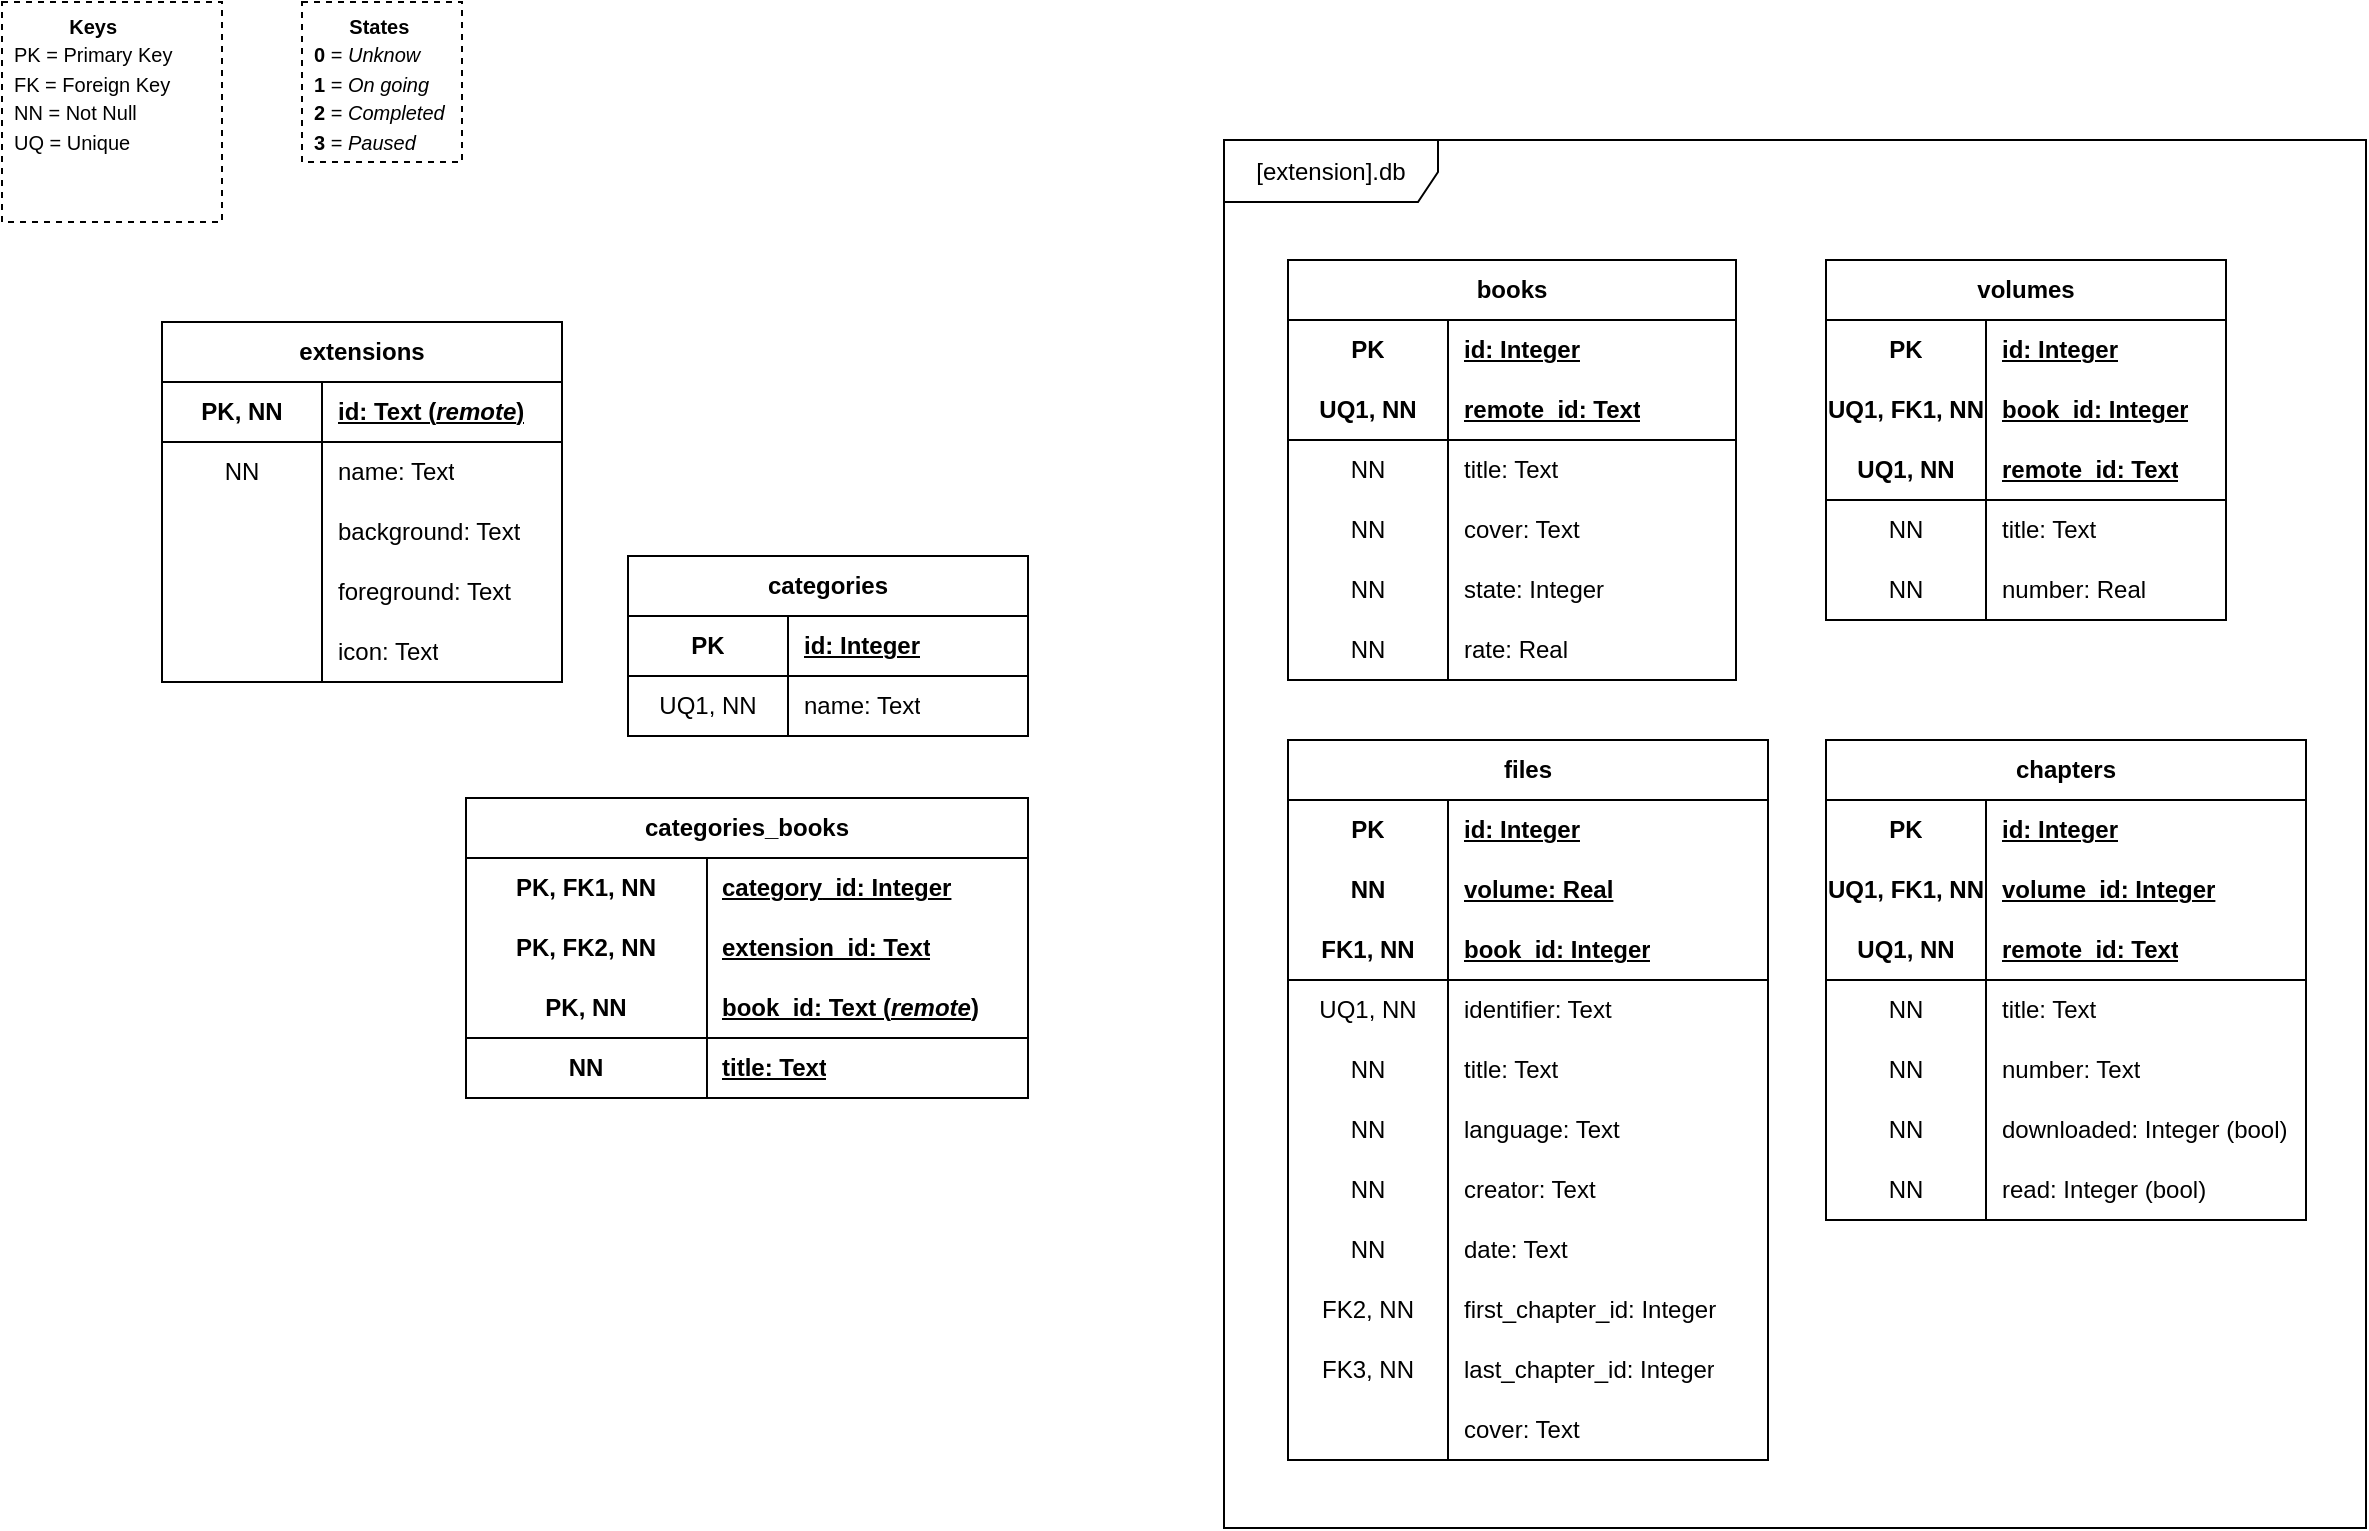 <mxfile>
    <diagram name="Página-1" id="NspAWwBzPr17ft13DJ80">
        <mxGraphModel dx="1094" dy="861" grid="1" gridSize="10" guides="1" tooltips="1" connect="1" arrows="1" fold="1" page="0" pageScale="1" pageWidth="850" pageHeight="1100" background="none" math="0" shadow="0" adaptiveColors="none">
            <root>
                <mxCell id="0"/>
                <mxCell id="1" parent="0"/>
                <mxCell id="i9Wke3SQzXnPjMsHzL_W-15" value="&lt;div style=&quot;text-align: center;&quot;&gt;&lt;font style=&quot;font-size: 10px;&quot;&gt;&lt;b&gt;Keys&lt;/b&gt;&lt;/font&gt;&lt;/div&gt;&lt;font style=&quot;font-size: 10px;&quot;&gt;PK = Primary Key&lt;/font&gt;&lt;div&gt;&lt;font style=&quot;font-size: 10px;&quot;&gt;FK = Foreign Key&lt;/font&gt;&lt;/div&gt;&lt;div&gt;&lt;font style=&quot;font-size: 10px;&quot;&gt;NN = Not Null&lt;/font&gt;&lt;/div&gt;&lt;div&gt;&lt;font style=&quot;font-size: 10px;&quot;&gt;UQ = Unique&lt;/font&gt;&lt;/div&gt;" style="rounded=0;whiteSpace=wrap;html=1;align=left;verticalAlign=top;labelPosition=center;verticalLabelPosition=middle;fontColor=default;spacing=0;spacingLeft=6;spacingTop=0;spacingRight=6;spacingBottom=6;strokeWidth=1;dashed=1;" parent="1" vertex="1">
                    <mxGeometry x="10" y="10" width="110" height="110" as="geometry"/>
                </mxCell>
                <mxCell id="i9Wke3SQzXnPjMsHzL_W-66" value="chapters" style="shape=table;startSize=30;container=1;collapsible=1;childLayout=tableLayout;fixedRows=1;rowLines=0;fontStyle=1;align=center;resizeLast=1;html=1;whiteSpace=wrap;" parent="1" vertex="1">
                    <mxGeometry x="922" y="379" width="240" height="240" as="geometry"/>
                </mxCell>
                <mxCell id="i9Wke3SQzXnPjMsHzL_W-67" value="" style="shape=tableRow;horizontal=0;startSize=0;swimlaneHead=0;swimlaneBody=0;fillColor=none;collapsible=0;dropTarget=0;points=[[0,0.5],[1,0.5]];portConstraint=eastwest;top=0;left=0;right=0;bottom=0;html=1;" parent="i9Wke3SQzXnPjMsHzL_W-66" vertex="1">
                    <mxGeometry y="30" width="240" height="30" as="geometry"/>
                </mxCell>
                <mxCell id="i9Wke3SQzXnPjMsHzL_W-68" value="PK" style="shape=partialRectangle;connectable=0;fillColor=none;top=0;left=0;bottom=0;right=0;fontStyle=1;overflow=hidden;html=1;whiteSpace=wrap;" parent="i9Wke3SQzXnPjMsHzL_W-67" vertex="1">
                    <mxGeometry width="80" height="30" as="geometry">
                        <mxRectangle width="80" height="30" as="alternateBounds"/>
                    </mxGeometry>
                </mxCell>
                <mxCell id="i9Wke3SQzXnPjMsHzL_W-69" value="id: Integer" style="shape=partialRectangle;connectable=0;fillColor=none;top=0;left=0;bottom=0;right=0;align=left;spacingLeft=6;fontStyle=5;overflow=hidden;html=1;whiteSpace=wrap;" parent="i9Wke3SQzXnPjMsHzL_W-67" vertex="1">
                    <mxGeometry x="80" width="160" height="30" as="geometry">
                        <mxRectangle width="160" height="30" as="alternateBounds"/>
                    </mxGeometry>
                </mxCell>
                <mxCell id="i9Wke3SQzXnPjMsHzL_W-88" value="" style="shape=tableRow;horizontal=0;startSize=0;swimlaneHead=0;swimlaneBody=0;fillColor=none;collapsible=0;dropTarget=0;points=[[0,0.5],[1,0.5]];portConstraint=eastwest;top=0;left=0;right=0;bottom=0;html=1;" parent="i9Wke3SQzXnPjMsHzL_W-66" vertex="1">
                    <mxGeometry y="60" width="240" height="30" as="geometry"/>
                </mxCell>
                <mxCell id="i9Wke3SQzXnPjMsHzL_W-89" value="UQ1, FK1, NN" style="shape=partialRectangle;connectable=0;fillColor=none;top=0;left=0;bottom=0;right=0;fontStyle=1;overflow=hidden;html=1;whiteSpace=wrap;" parent="i9Wke3SQzXnPjMsHzL_W-88" vertex="1">
                    <mxGeometry width="80" height="30" as="geometry">
                        <mxRectangle width="80" height="30" as="alternateBounds"/>
                    </mxGeometry>
                </mxCell>
                <mxCell id="i9Wke3SQzXnPjMsHzL_W-90" value="volume_id: Integer" style="shape=partialRectangle;connectable=0;fillColor=none;top=0;left=0;bottom=0;right=0;align=left;spacingLeft=6;fontStyle=5;overflow=hidden;html=1;whiteSpace=wrap;" parent="i9Wke3SQzXnPjMsHzL_W-88" vertex="1">
                    <mxGeometry x="80" width="160" height="30" as="geometry">
                        <mxRectangle width="160" height="30" as="alternateBounds"/>
                    </mxGeometry>
                </mxCell>
                <mxCell id="i9Wke3SQzXnPjMsHzL_W-70" value="" style="shape=tableRow;horizontal=0;startSize=0;swimlaneHead=0;swimlaneBody=0;fillColor=none;collapsible=0;dropTarget=0;points=[[0,0.5],[1,0.5]];portConstraint=eastwest;top=0;left=0;right=0;bottom=1;html=1;" parent="i9Wke3SQzXnPjMsHzL_W-66" vertex="1">
                    <mxGeometry y="90" width="240" height="30" as="geometry"/>
                </mxCell>
                <mxCell id="i9Wke3SQzXnPjMsHzL_W-71" value="UQ1, NN" style="shape=partialRectangle;connectable=0;fillColor=none;top=0;left=0;bottom=0;right=0;fontStyle=1;overflow=hidden;html=1;whiteSpace=wrap;" parent="i9Wke3SQzXnPjMsHzL_W-70" vertex="1">
                    <mxGeometry width="80" height="30" as="geometry">
                        <mxRectangle width="80" height="30" as="alternateBounds"/>
                    </mxGeometry>
                </mxCell>
                <mxCell id="i9Wke3SQzXnPjMsHzL_W-72" value="remote_id: Text" style="shape=partialRectangle;connectable=0;fillColor=none;top=0;left=0;bottom=0;right=0;align=left;spacingLeft=6;fontStyle=5;overflow=hidden;html=1;whiteSpace=wrap;" parent="i9Wke3SQzXnPjMsHzL_W-70" vertex="1">
                    <mxGeometry x="80" width="160" height="30" as="geometry">
                        <mxRectangle width="160" height="30" as="alternateBounds"/>
                    </mxGeometry>
                </mxCell>
                <mxCell id="i9Wke3SQzXnPjMsHzL_W-73" value="" style="shape=tableRow;horizontal=0;startSize=0;swimlaneHead=0;swimlaneBody=0;fillColor=none;collapsible=0;dropTarget=0;points=[[0,0.5],[1,0.5]];portConstraint=eastwest;top=0;left=0;right=0;bottom=0;html=1;" parent="i9Wke3SQzXnPjMsHzL_W-66" vertex="1">
                    <mxGeometry y="120" width="240" height="30" as="geometry"/>
                </mxCell>
                <mxCell id="i9Wke3SQzXnPjMsHzL_W-74" value="NN" style="shape=partialRectangle;connectable=0;fillColor=none;top=0;left=0;bottom=0;right=0;editable=1;overflow=hidden;html=1;whiteSpace=wrap;" parent="i9Wke3SQzXnPjMsHzL_W-73" vertex="1">
                    <mxGeometry width="80" height="30" as="geometry">
                        <mxRectangle width="80" height="30" as="alternateBounds"/>
                    </mxGeometry>
                </mxCell>
                <mxCell id="i9Wke3SQzXnPjMsHzL_W-75" value="title: Text" style="shape=partialRectangle;connectable=0;fillColor=none;top=0;left=0;bottom=0;right=0;align=left;spacingLeft=6;overflow=hidden;html=1;whiteSpace=wrap;" parent="i9Wke3SQzXnPjMsHzL_W-73" vertex="1">
                    <mxGeometry x="80" width="160" height="30" as="geometry">
                        <mxRectangle width="160" height="30" as="alternateBounds"/>
                    </mxGeometry>
                </mxCell>
                <mxCell id="i9Wke3SQzXnPjMsHzL_W-76" value="" style="shape=tableRow;horizontal=0;startSize=0;swimlaneHead=0;swimlaneBody=0;fillColor=none;collapsible=0;dropTarget=0;points=[[0,0.5],[1,0.5]];portConstraint=eastwest;top=0;left=0;right=0;bottom=0;html=1;" parent="i9Wke3SQzXnPjMsHzL_W-66" vertex="1">
                    <mxGeometry y="150" width="240" height="30" as="geometry"/>
                </mxCell>
                <mxCell id="i9Wke3SQzXnPjMsHzL_W-77" value="NN" style="shape=partialRectangle;connectable=0;fillColor=none;top=0;left=0;bottom=0;right=0;editable=1;overflow=hidden;html=1;whiteSpace=wrap;" parent="i9Wke3SQzXnPjMsHzL_W-76" vertex="1">
                    <mxGeometry width="80" height="30" as="geometry">
                        <mxRectangle width="80" height="30" as="alternateBounds"/>
                    </mxGeometry>
                </mxCell>
                <mxCell id="i9Wke3SQzXnPjMsHzL_W-78" value="number: Text" style="shape=partialRectangle;connectable=0;fillColor=none;top=0;left=0;bottom=0;right=0;align=left;spacingLeft=6;overflow=hidden;html=1;whiteSpace=wrap;" parent="i9Wke3SQzXnPjMsHzL_W-76" vertex="1">
                    <mxGeometry x="80" width="160" height="30" as="geometry">
                        <mxRectangle width="160" height="30" as="alternateBounds"/>
                    </mxGeometry>
                </mxCell>
                <mxCell id="i9Wke3SQzXnPjMsHzL_W-79" value="" style="shape=tableRow;horizontal=0;startSize=0;swimlaneHead=0;swimlaneBody=0;fillColor=none;collapsible=0;dropTarget=0;points=[[0,0.5],[1,0.5]];portConstraint=eastwest;top=0;left=0;right=0;bottom=0;html=1;" parent="i9Wke3SQzXnPjMsHzL_W-66" vertex="1">
                    <mxGeometry y="180" width="240" height="30" as="geometry"/>
                </mxCell>
                <mxCell id="i9Wke3SQzXnPjMsHzL_W-80" value="NN" style="shape=partialRectangle;connectable=0;fillColor=none;top=0;left=0;bottom=0;right=0;editable=1;overflow=hidden;html=1;whiteSpace=wrap;" parent="i9Wke3SQzXnPjMsHzL_W-79" vertex="1">
                    <mxGeometry width="80" height="30" as="geometry">
                        <mxRectangle width="80" height="30" as="alternateBounds"/>
                    </mxGeometry>
                </mxCell>
                <mxCell id="i9Wke3SQzXnPjMsHzL_W-81" value="downloaded: Integer (bool)" style="shape=partialRectangle;connectable=0;fillColor=none;top=0;left=0;bottom=0;right=0;align=left;spacingLeft=6;overflow=hidden;html=1;whiteSpace=wrap;" parent="i9Wke3SQzXnPjMsHzL_W-79" vertex="1">
                    <mxGeometry x="80" width="160" height="30" as="geometry">
                        <mxRectangle width="160" height="30" as="alternateBounds"/>
                    </mxGeometry>
                </mxCell>
                <mxCell id="i9Wke3SQzXnPjMsHzL_W-235" value="" style="shape=tableRow;horizontal=0;startSize=0;swimlaneHead=0;swimlaneBody=0;fillColor=none;collapsible=0;dropTarget=0;points=[[0,0.5],[1,0.5]];portConstraint=eastwest;top=0;left=0;right=0;bottom=0;html=1;" parent="i9Wke3SQzXnPjMsHzL_W-66" vertex="1">
                    <mxGeometry y="210" width="240" height="30" as="geometry"/>
                </mxCell>
                <mxCell id="i9Wke3SQzXnPjMsHzL_W-236" value="NN" style="shape=partialRectangle;connectable=0;fillColor=none;top=0;left=0;bottom=0;right=0;editable=1;overflow=hidden;html=1;whiteSpace=wrap;" parent="i9Wke3SQzXnPjMsHzL_W-235" vertex="1">
                    <mxGeometry width="80" height="30" as="geometry">
                        <mxRectangle width="80" height="30" as="alternateBounds"/>
                    </mxGeometry>
                </mxCell>
                <mxCell id="i9Wke3SQzXnPjMsHzL_W-237" value="read: Integer (bool)" style="shape=partialRectangle;connectable=0;fillColor=none;top=0;left=0;bottom=0;right=0;align=left;spacingLeft=6;overflow=hidden;html=1;whiteSpace=wrap;" parent="i9Wke3SQzXnPjMsHzL_W-235" vertex="1">
                    <mxGeometry x="80" width="160" height="30" as="geometry">
                        <mxRectangle width="160" height="30" as="alternateBounds"/>
                    </mxGeometry>
                </mxCell>
                <mxCell id="i9Wke3SQzXnPjMsHzL_W-94" value="volumes" style="shape=table;startSize=30;container=1;collapsible=1;childLayout=tableLayout;fixedRows=1;rowLines=0;fontStyle=1;align=center;resizeLast=1;html=1;whiteSpace=wrap;" parent="1" vertex="1">
                    <mxGeometry x="922" y="139" width="200" height="180" as="geometry"/>
                </mxCell>
                <mxCell id="i9Wke3SQzXnPjMsHzL_W-95" value="" style="shape=tableRow;horizontal=0;startSize=0;swimlaneHead=0;swimlaneBody=0;fillColor=none;collapsible=0;dropTarget=0;points=[[0,0.5],[1,0.5]];portConstraint=eastwest;top=0;left=0;right=0;bottom=0;html=1;" parent="i9Wke3SQzXnPjMsHzL_W-94" vertex="1">
                    <mxGeometry y="30" width="200" height="30" as="geometry"/>
                </mxCell>
                <mxCell id="i9Wke3SQzXnPjMsHzL_W-96" value="PK" style="shape=partialRectangle;connectable=0;fillColor=none;top=0;left=0;bottom=0;right=0;fontStyle=1;overflow=hidden;html=1;whiteSpace=wrap;" parent="i9Wke3SQzXnPjMsHzL_W-95" vertex="1">
                    <mxGeometry width="80" height="30" as="geometry">
                        <mxRectangle width="80" height="30" as="alternateBounds"/>
                    </mxGeometry>
                </mxCell>
                <mxCell id="i9Wke3SQzXnPjMsHzL_W-97" value="id: Integer" style="shape=partialRectangle;connectable=0;fillColor=none;top=0;left=0;bottom=0;right=0;align=left;spacingLeft=6;fontStyle=5;overflow=hidden;html=1;whiteSpace=wrap;" parent="i9Wke3SQzXnPjMsHzL_W-95" vertex="1">
                    <mxGeometry x="80" width="120" height="30" as="geometry">
                        <mxRectangle width="120" height="30" as="alternateBounds"/>
                    </mxGeometry>
                </mxCell>
                <mxCell id="i9Wke3SQzXnPjMsHzL_W-98" value="" style="shape=tableRow;horizontal=0;startSize=0;swimlaneHead=0;swimlaneBody=0;fillColor=none;collapsible=0;dropTarget=0;points=[[0,0.5],[1,0.5]];portConstraint=eastwest;top=0;left=0;right=0;bottom=0;html=1;" parent="i9Wke3SQzXnPjMsHzL_W-94" vertex="1">
                    <mxGeometry y="60" width="200" height="30" as="geometry"/>
                </mxCell>
                <mxCell id="i9Wke3SQzXnPjMsHzL_W-99" value="UQ1, FK1, NN" style="shape=partialRectangle;connectable=0;fillColor=none;top=0;left=0;bottom=0;right=0;fontStyle=1;overflow=hidden;html=1;whiteSpace=wrap;" parent="i9Wke3SQzXnPjMsHzL_W-98" vertex="1">
                    <mxGeometry width="80" height="30" as="geometry">
                        <mxRectangle width="80" height="30" as="alternateBounds"/>
                    </mxGeometry>
                </mxCell>
                <mxCell id="i9Wke3SQzXnPjMsHzL_W-100" value="book_id: Integer" style="shape=partialRectangle;connectable=0;fillColor=none;top=0;left=0;bottom=0;right=0;align=left;spacingLeft=6;fontStyle=5;overflow=hidden;html=1;whiteSpace=wrap;" parent="i9Wke3SQzXnPjMsHzL_W-98" vertex="1">
                    <mxGeometry x="80" width="120" height="30" as="geometry">
                        <mxRectangle width="120" height="30" as="alternateBounds"/>
                    </mxGeometry>
                </mxCell>
                <mxCell id="i9Wke3SQzXnPjMsHzL_W-104" value="" style="shape=tableRow;horizontal=0;startSize=0;swimlaneHead=0;swimlaneBody=0;fillColor=none;collapsible=0;dropTarget=0;points=[[0,0.5],[1,0.5]];portConstraint=eastwest;top=0;left=0;right=0;bottom=1;html=1;" parent="i9Wke3SQzXnPjMsHzL_W-94" vertex="1">
                    <mxGeometry y="90" width="200" height="30" as="geometry"/>
                </mxCell>
                <mxCell id="i9Wke3SQzXnPjMsHzL_W-105" value="UQ1, NN" style="shape=partialRectangle;connectable=0;fillColor=none;top=0;left=0;bottom=0;right=0;fontStyle=1;overflow=hidden;html=1;whiteSpace=wrap;" parent="i9Wke3SQzXnPjMsHzL_W-104" vertex="1">
                    <mxGeometry width="80" height="30" as="geometry">
                        <mxRectangle width="80" height="30" as="alternateBounds"/>
                    </mxGeometry>
                </mxCell>
                <mxCell id="i9Wke3SQzXnPjMsHzL_W-106" value="remote_id: Text" style="shape=partialRectangle;connectable=0;fillColor=none;top=0;left=0;bottom=0;right=0;align=left;spacingLeft=6;fontStyle=5;overflow=hidden;html=1;whiteSpace=wrap;" parent="i9Wke3SQzXnPjMsHzL_W-104" vertex="1">
                    <mxGeometry x="80" width="120" height="30" as="geometry">
                        <mxRectangle width="120" height="30" as="alternateBounds"/>
                    </mxGeometry>
                </mxCell>
                <mxCell id="i9Wke3SQzXnPjMsHzL_W-110" value="" style="shape=tableRow;horizontal=0;startSize=0;swimlaneHead=0;swimlaneBody=0;fillColor=none;collapsible=0;dropTarget=0;points=[[0,0.5],[1,0.5]];portConstraint=eastwest;top=0;left=0;right=0;bottom=0;html=1;" parent="i9Wke3SQzXnPjMsHzL_W-94" vertex="1">
                    <mxGeometry y="120" width="200" height="30" as="geometry"/>
                </mxCell>
                <mxCell id="i9Wke3SQzXnPjMsHzL_W-111" value="NN" style="shape=partialRectangle;connectable=0;fillColor=none;top=0;left=0;bottom=0;right=0;editable=1;overflow=hidden;html=1;whiteSpace=wrap;" parent="i9Wke3SQzXnPjMsHzL_W-110" vertex="1">
                    <mxGeometry width="80" height="30" as="geometry">
                        <mxRectangle width="80" height="30" as="alternateBounds"/>
                    </mxGeometry>
                </mxCell>
                <mxCell id="i9Wke3SQzXnPjMsHzL_W-112" value="title: Text" style="shape=partialRectangle;connectable=0;fillColor=none;top=0;left=0;bottom=0;right=0;align=left;spacingLeft=6;overflow=hidden;html=1;whiteSpace=wrap;" parent="i9Wke3SQzXnPjMsHzL_W-110" vertex="1">
                    <mxGeometry x="80" width="120" height="30" as="geometry">
                        <mxRectangle width="120" height="30" as="alternateBounds"/>
                    </mxGeometry>
                </mxCell>
                <mxCell id="i9Wke3SQzXnPjMsHzL_W-107" value="" style="shape=tableRow;horizontal=0;startSize=0;swimlaneHead=0;swimlaneBody=0;fillColor=none;collapsible=0;dropTarget=0;points=[[0,0.5],[1,0.5]];portConstraint=eastwest;top=0;left=0;right=0;bottom=0;html=1;" parent="i9Wke3SQzXnPjMsHzL_W-94" vertex="1">
                    <mxGeometry y="150" width="200" height="30" as="geometry"/>
                </mxCell>
                <mxCell id="i9Wke3SQzXnPjMsHzL_W-108" value="NN" style="shape=partialRectangle;connectable=0;fillColor=none;top=0;left=0;bottom=0;right=0;editable=1;overflow=hidden;html=1;whiteSpace=wrap;" parent="i9Wke3SQzXnPjMsHzL_W-107" vertex="1">
                    <mxGeometry width="80" height="30" as="geometry">
                        <mxRectangle width="80" height="30" as="alternateBounds"/>
                    </mxGeometry>
                </mxCell>
                <mxCell id="i9Wke3SQzXnPjMsHzL_W-109" value="number: Real" style="shape=partialRectangle;connectable=0;fillColor=none;top=0;left=0;bottom=0;right=0;align=left;spacingLeft=6;overflow=hidden;html=1;whiteSpace=wrap;" parent="i9Wke3SQzXnPjMsHzL_W-107" vertex="1">
                    <mxGeometry x="80" width="120" height="30" as="geometry">
                        <mxRectangle width="120" height="30" as="alternateBounds"/>
                    </mxGeometry>
                </mxCell>
                <mxCell id="i9Wke3SQzXnPjMsHzL_W-166" value="files" style="shape=table;startSize=30;container=1;collapsible=1;childLayout=tableLayout;fixedRows=1;rowLines=0;fontStyle=1;align=center;resizeLast=1;html=1;whiteSpace=wrap;" parent="1" vertex="1">
                    <mxGeometry x="653" y="379" width="240" height="360" as="geometry"/>
                </mxCell>
                <mxCell id="i9Wke3SQzXnPjMsHzL_W-167" value="" style="shape=tableRow;horizontal=0;startSize=0;swimlaneHead=0;swimlaneBody=0;fillColor=none;collapsible=0;dropTarget=0;points=[[0,0.5],[1,0.5]];portConstraint=eastwest;top=0;left=0;right=0;bottom=0;html=1;" parent="i9Wke3SQzXnPjMsHzL_W-166" vertex="1">
                    <mxGeometry y="30" width="240" height="30" as="geometry"/>
                </mxCell>
                <mxCell id="i9Wke3SQzXnPjMsHzL_W-168" value="PK" style="shape=partialRectangle;connectable=0;fillColor=none;top=0;left=0;bottom=0;right=0;fontStyle=1;overflow=hidden;html=1;whiteSpace=wrap;" parent="i9Wke3SQzXnPjMsHzL_W-167" vertex="1">
                    <mxGeometry width="80" height="30" as="geometry">
                        <mxRectangle width="80" height="30" as="alternateBounds"/>
                    </mxGeometry>
                </mxCell>
                <mxCell id="i9Wke3SQzXnPjMsHzL_W-169" value="id: Integer" style="shape=partialRectangle;connectable=0;fillColor=none;top=0;left=0;bottom=0;right=0;align=left;spacingLeft=6;fontStyle=5;overflow=hidden;html=1;whiteSpace=wrap;" parent="i9Wke3SQzXnPjMsHzL_W-167" vertex="1">
                    <mxGeometry x="80" width="160" height="30" as="geometry">
                        <mxRectangle width="160" height="30" as="alternateBounds"/>
                    </mxGeometry>
                </mxCell>
                <mxCell id="i9Wke3SQzXnPjMsHzL_W-203" value="" style="shape=tableRow;horizontal=0;startSize=0;swimlaneHead=0;swimlaneBody=0;fillColor=none;collapsible=0;dropTarget=0;points=[[0,0.5],[1,0.5]];portConstraint=eastwest;top=0;left=0;right=0;bottom=0;html=1;" parent="i9Wke3SQzXnPjMsHzL_W-166" vertex="1">
                    <mxGeometry y="60" width="240" height="30" as="geometry"/>
                </mxCell>
                <mxCell id="i9Wke3SQzXnPjMsHzL_W-204" value="NN" style="shape=partialRectangle;connectable=0;fillColor=none;top=0;left=0;bottom=0;right=0;fontStyle=1;overflow=hidden;html=1;whiteSpace=wrap;" parent="i9Wke3SQzXnPjMsHzL_W-203" vertex="1">
                    <mxGeometry width="80" height="30" as="geometry">
                        <mxRectangle width="80" height="30" as="alternateBounds"/>
                    </mxGeometry>
                </mxCell>
                <mxCell id="i9Wke3SQzXnPjMsHzL_W-205" value="volume: Real" style="shape=partialRectangle;connectable=0;fillColor=none;top=0;left=0;bottom=0;right=0;align=left;spacingLeft=6;fontStyle=5;overflow=hidden;html=1;whiteSpace=wrap;" parent="i9Wke3SQzXnPjMsHzL_W-203" vertex="1">
                    <mxGeometry x="80" width="160" height="30" as="geometry">
                        <mxRectangle width="160" height="30" as="alternateBounds"/>
                    </mxGeometry>
                </mxCell>
                <mxCell id="i9Wke3SQzXnPjMsHzL_W-173" value="" style="shape=tableRow;horizontal=0;startSize=0;swimlaneHead=0;swimlaneBody=0;fillColor=none;collapsible=0;dropTarget=0;points=[[0,0.5],[1,0.5]];portConstraint=eastwest;top=0;left=0;right=0;bottom=1;html=1;" parent="i9Wke3SQzXnPjMsHzL_W-166" vertex="1">
                    <mxGeometry y="90" width="240" height="30" as="geometry"/>
                </mxCell>
                <mxCell id="i9Wke3SQzXnPjMsHzL_W-174" value="FK1, NN" style="shape=partialRectangle;connectable=0;fillColor=none;top=0;left=0;bottom=0;right=0;fontStyle=1;overflow=hidden;html=1;whiteSpace=wrap;" parent="i9Wke3SQzXnPjMsHzL_W-173" vertex="1">
                    <mxGeometry width="80" height="30" as="geometry">
                        <mxRectangle width="80" height="30" as="alternateBounds"/>
                    </mxGeometry>
                </mxCell>
                <mxCell id="i9Wke3SQzXnPjMsHzL_W-175" value="book_id: Integer" style="shape=partialRectangle;connectable=0;fillColor=none;top=0;left=0;bottom=0;right=0;align=left;spacingLeft=6;fontStyle=5;overflow=hidden;html=1;whiteSpace=wrap;" parent="i9Wke3SQzXnPjMsHzL_W-173" vertex="1">
                    <mxGeometry x="80" width="160" height="30" as="geometry">
                        <mxRectangle width="160" height="30" as="alternateBounds"/>
                    </mxGeometry>
                </mxCell>
                <mxCell id="i9Wke3SQzXnPjMsHzL_W-176" value="" style="shape=tableRow;horizontal=0;startSize=0;swimlaneHead=0;swimlaneBody=0;fillColor=none;collapsible=0;dropTarget=0;points=[[0,0.5],[1,0.5]];portConstraint=eastwest;top=0;left=0;right=0;bottom=0;html=1;" parent="i9Wke3SQzXnPjMsHzL_W-166" vertex="1">
                    <mxGeometry y="120" width="240" height="30" as="geometry"/>
                </mxCell>
                <mxCell id="i9Wke3SQzXnPjMsHzL_W-177" value="UQ1, NN" style="shape=partialRectangle;connectable=0;fillColor=none;top=0;left=0;bottom=0;right=0;editable=1;overflow=hidden;html=1;whiteSpace=wrap;" parent="i9Wke3SQzXnPjMsHzL_W-176" vertex="1">
                    <mxGeometry width="80" height="30" as="geometry">
                        <mxRectangle width="80" height="30" as="alternateBounds"/>
                    </mxGeometry>
                </mxCell>
                <mxCell id="i9Wke3SQzXnPjMsHzL_W-178" value="identifier: Text" style="shape=partialRectangle;connectable=0;fillColor=none;top=0;left=0;bottom=0;right=0;align=left;spacingLeft=6;overflow=hidden;html=1;whiteSpace=wrap;" parent="i9Wke3SQzXnPjMsHzL_W-176" vertex="1">
                    <mxGeometry x="80" width="160" height="30" as="geometry">
                        <mxRectangle width="160" height="30" as="alternateBounds"/>
                    </mxGeometry>
                </mxCell>
                <mxCell id="i9Wke3SQzXnPjMsHzL_W-179" value="" style="shape=tableRow;horizontal=0;startSize=0;swimlaneHead=0;swimlaneBody=0;fillColor=none;collapsible=0;dropTarget=0;points=[[0,0.5],[1,0.5]];portConstraint=eastwest;top=0;left=0;right=0;bottom=0;html=1;" parent="i9Wke3SQzXnPjMsHzL_W-166" vertex="1">
                    <mxGeometry y="150" width="240" height="30" as="geometry"/>
                </mxCell>
                <mxCell id="i9Wke3SQzXnPjMsHzL_W-180" value="NN" style="shape=partialRectangle;connectable=0;fillColor=none;top=0;left=0;bottom=0;right=0;editable=1;overflow=hidden;html=1;whiteSpace=wrap;" parent="i9Wke3SQzXnPjMsHzL_W-179" vertex="1">
                    <mxGeometry width="80" height="30" as="geometry">
                        <mxRectangle width="80" height="30" as="alternateBounds"/>
                    </mxGeometry>
                </mxCell>
                <mxCell id="i9Wke3SQzXnPjMsHzL_W-181" value="title: Text" style="shape=partialRectangle;connectable=0;fillColor=none;top=0;left=0;bottom=0;right=0;align=left;spacingLeft=6;overflow=hidden;html=1;whiteSpace=wrap;" parent="i9Wke3SQzXnPjMsHzL_W-179" vertex="1">
                    <mxGeometry x="80" width="160" height="30" as="geometry">
                        <mxRectangle width="160" height="30" as="alternateBounds"/>
                    </mxGeometry>
                </mxCell>
                <mxCell id="i9Wke3SQzXnPjMsHzL_W-182" value="" style="shape=tableRow;horizontal=0;startSize=0;swimlaneHead=0;swimlaneBody=0;fillColor=none;collapsible=0;dropTarget=0;points=[[0,0.5],[1,0.5]];portConstraint=eastwest;top=0;left=0;right=0;bottom=0;html=1;" parent="i9Wke3SQzXnPjMsHzL_W-166" vertex="1">
                    <mxGeometry y="180" width="240" height="30" as="geometry"/>
                </mxCell>
                <mxCell id="i9Wke3SQzXnPjMsHzL_W-183" value="NN" style="shape=partialRectangle;connectable=0;fillColor=none;top=0;left=0;bottom=0;right=0;editable=1;overflow=hidden;html=1;whiteSpace=wrap;" parent="i9Wke3SQzXnPjMsHzL_W-182" vertex="1">
                    <mxGeometry width="80" height="30" as="geometry">
                        <mxRectangle width="80" height="30" as="alternateBounds"/>
                    </mxGeometry>
                </mxCell>
                <mxCell id="i9Wke3SQzXnPjMsHzL_W-184" value="language: Text" style="shape=partialRectangle;connectable=0;fillColor=none;top=0;left=0;bottom=0;right=0;align=left;spacingLeft=6;overflow=hidden;html=1;whiteSpace=wrap;" parent="i9Wke3SQzXnPjMsHzL_W-182" vertex="1">
                    <mxGeometry x="80" width="160" height="30" as="geometry">
                        <mxRectangle width="160" height="30" as="alternateBounds"/>
                    </mxGeometry>
                </mxCell>
                <mxCell id="i9Wke3SQzXnPjMsHzL_W-188" value="" style="shape=tableRow;horizontal=0;startSize=0;swimlaneHead=0;swimlaneBody=0;fillColor=none;collapsible=0;dropTarget=0;points=[[0,0.5],[1,0.5]];portConstraint=eastwest;top=0;left=0;right=0;bottom=0;html=1;" parent="i9Wke3SQzXnPjMsHzL_W-166" vertex="1">
                    <mxGeometry y="210" width="240" height="30" as="geometry"/>
                </mxCell>
                <mxCell id="i9Wke3SQzXnPjMsHzL_W-189" value="NN" style="shape=partialRectangle;connectable=0;fillColor=none;top=0;left=0;bottom=0;right=0;editable=1;overflow=hidden;html=1;whiteSpace=wrap;" parent="i9Wke3SQzXnPjMsHzL_W-188" vertex="1">
                    <mxGeometry width="80" height="30" as="geometry">
                        <mxRectangle width="80" height="30" as="alternateBounds"/>
                    </mxGeometry>
                </mxCell>
                <mxCell id="i9Wke3SQzXnPjMsHzL_W-190" value="creator: Text" style="shape=partialRectangle;connectable=0;fillColor=none;top=0;left=0;bottom=0;right=0;align=left;spacingLeft=6;overflow=hidden;html=1;whiteSpace=wrap;" parent="i9Wke3SQzXnPjMsHzL_W-188" vertex="1">
                    <mxGeometry x="80" width="160" height="30" as="geometry">
                        <mxRectangle width="160" height="30" as="alternateBounds"/>
                    </mxGeometry>
                </mxCell>
                <mxCell id="i9Wke3SQzXnPjMsHzL_W-191" value="" style="shape=tableRow;horizontal=0;startSize=0;swimlaneHead=0;swimlaneBody=0;fillColor=none;collapsible=0;dropTarget=0;points=[[0,0.5],[1,0.5]];portConstraint=eastwest;top=0;left=0;right=0;bottom=0;html=1;" parent="i9Wke3SQzXnPjMsHzL_W-166" vertex="1">
                    <mxGeometry y="240" width="240" height="30" as="geometry"/>
                </mxCell>
                <mxCell id="i9Wke3SQzXnPjMsHzL_W-192" value="NN" style="shape=partialRectangle;connectable=0;fillColor=none;top=0;left=0;bottom=0;right=0;editable=1;overflow=hidden;html=1;whiteSpace=wrap;" parent="i9Wke3SQzXnPjMsHzL_W-191" vertex="1">
                    <mxGeometry width="80" height="30" as="geometry">
                        <mxRectangle width="80" height="30" as="alternateBounds"/>
                    </mxGeometry>
                </mxCell>
                <mxCell id="i9Wke3SQzXnPjMsHzL_W-193" value="date: Text" style="shape=partialRectangle;connectable=0;fillColor=none;top=0;left=0;bottom=0;right=0;align=left;spacingLeft=6;overflow=hidden;html=1;whiteSpace=wrap;" parent="i9Wke3SQzXnPjMsHzL_W-191" vertex="1">
                    <mxGeometry x="80" width="160" height="30" as="geometry">
                        <mxRectangle width="160" height="30" as="alternateBounds"/>
                    </mxGeometry>
                </mxCell>
                <mxCell id="i9Wke3SQzXnPjMsHzL_W-194" value="" style="shape=tableRow;horizontal=0;startSize=0;swimlaneHead=0;swimlaneBody=0;fillColor=none;collapsible=0;dropTarget=0;points=[[0,0.5],[1,0.5]];portConstraint=eastwest;top=0;left=0;right=0;bottom=0;html=1;" parent="i9Wke3SQzXnPjMsHzL_W-166" vertex="1">
                    <mxGeometry y="270" width="240" height="30" as="geometry"/>
                </mxCell>
                <mxCell id="i9Wke3SQzXnPjMsHzL_W-195" value="FK2, NN" style="shape=partialRectangle;connectable=0;fillColor=none;top=0;left=0;bottom=0;right=0;editable=1;overflow=hidden;html=1;whiteSpace=wrap;" parent="i9Wke3SQzXnPjMsHzL_W-194" vertex="1">
                    <mxGeometry width="80" height="30" as="geometry">
                        <mxRectangle width="80" height="30" as="alternateBounds"/>
                    </mxGeometry>
                </mxCell>
                <mxCell id="i9Wke3SQzXnPjMsHzL_W-196" value="&lt;font&gt;first_chapter_id&lt;span style=&quot;background-color: transparent;&quot;&gt;: Integer&lt;/span&gt;&lt;/font&gt;" style="shape=partialRectangle;connectable=0;fillColor=none;top=0;left=0;bottom=0;right=0;align=left;spacingLeft=6;overflow=hidden;html=1;whiteSpace=wrap;" parent="i9Wke3SQzXnPjMsHzL_W-194" vertex="1">
                    <mxGeometry x="80" width="160" height="30" as="geometry">
                        <mxRectangle width="160" height="30" as="alternateBounds"/>
                    </mxGeometry>
                </mxCell>
                <mxCell id="i9Wke3SQzXnPjMsHzL_W-197" value="" style="shape=tableRow;horizontal=0;startSize=0;swimlaneHead=0;swimlaneBody=0;fillColor=none;collapsible=0;dropTarget=0;points=[[0,0.5],[1,0.5]];portConstraint=eastwest;top=0;left=0;right=0;bottom=0;html=1;" parent="i9Wke3SQzXnPjMsHzL_W-166" vertex="1">
                    <mxGeometry y="300" width="240" height="30" as="geometry"/>
                </mxCell>
                <mxCell id="i9Wke3SQzXnPjMsHzL_W-198" value="FK3, NN" style="shape=partialRectangle;connectable=0;fillColor=none;top=0;left=0;bottom=0;right=0;editable=1;overflow=hidden;html=1;whiteSpace=wrap;" parent="i9Wke3SQzXnPjMsHzL_W-197" vertex="1">
                    <mxGeometry width="80" height="30" as="geometry">
                        <mxRectangle width="80" height="30" as="alternateBounds"/>
                    </mxGeometry>
                </mxCell>
                <mxCell id="i9Wke3SQzXnPjMsHzL_W-199" value="&lt;font&gt;last_chapter_id&lt;span style=&quot;background-color: transparent;&quot;&gt;: Integer&lt;/span&gt;&lt;/font&gt;" style="shape=partialRectangle;connectable=0;fillColor=none;top=0;left=0;bottom=0;right=0;align=left;spacingLeft=6;overflow=hidden;html=1;whiteSpace=wrap;" parent="i9Wke3SQzXnPjMsHzL_W-197" vertex="1">
                    <mxGeometry x="80" width="160" height="30" as="geometry">
                        <mxRectangle width="160" height="30" as="alternateBounds"/>
                    </mxGeometry>
                </mxCell>
                <mxCell id="i9Wke3SQzXnPjMsHzL_W-259" value="" style="shape=tableRow;horizontal=0;startSize=0;swimlaneHead=0;swimlaneBody=0;fillColor=none;collapsible=0;dropTarget=0;points=[[0,0.5],[1,0.5]];portConstraint=eastwest;top=0;left=0;right=0;bottom=0;html=1;" parent="i9Wke3SQzXnPjMsHzL_W-166" vertex="1">
                    <mxGeometry y="330" width="240" height="30" as="geometry"/>
                </mxCell>
                <mxCell id="i9Wke3SQzXnPjMsHzL_W-260" value="" style="shape=partialRectangle;connectable=0;fillColor=none;top=0;left=0;bottom=0;right=0;editable=1;overflow=hidden;html=1;whiteSpace=wrap;" parent="i9Wke3SQzXnPjMsHzL_W-259" vertex="1">
                    <mxGeometry width="80" height="30" as="geometry">
                        <mxRectangle width="80" height="30" as="alternateBounds"/>
                    </mxGeometry>
                </mxCell>
                <mxCell id="i9Wke3SQzXnPjMsHzL_W-261" value="cover: Text" style="shape=partialRectangle;connectable=0;fillColor=none;top=0;left=0;bottom=0;right=0;align=left;spacingLeft=6;overflow=hidden;html=1;whiteSpace=wrap;" parent="i9Wke3SQzXnPjMsHzL_W-259" vertex="1">
                    <mxGeometry x="80" width="160" height="30" as="geometry">
                        <mxRectangle width="160" height="30" as="alternateBounds"/>
                    </mxGeometry>
                </mxCell>
                <mxCell id="i9Wke3SQzXnPjMsHzL_W-209" value="categories" style="shape=table;startSize=30;container=1;collapsible=1;childLayout=tableLayout;fixedRows=1;rowLines=0;fontStyle=1;align=center;resizeLast=1;html=1;whiteSpace=wrap;" parent="1" vertex="1">
                    <mxGeometry x="323" y="287" width="200" height="90" as="geometry"/>
                </mxCell>
                <mxCell id="i9Wke3SQzXnPjMsHzL_W-216" value="" style="shape=tableRow;horizontal=0;startSize=0;swimlaneHead=0;swimlaneBody=0;fillColor=none;collapsible=0;dropTarget=0;points=[[0,0.5],[1,0.5]];portConstraint=eastwest;top=0;left=0;right=0;bottom=1;html=1;" parent="i9Wke3SQzXnPjMsHzL_W-209" vertex="1">
                    <mxGeometry y="30" width="200" height="30" as="geometry"/>
                </mxCell>
                <mxCell id="i9Wke3SQzXnPjMsHzL_W-217" value="PK" style="shape=partialRectangle;connectable=0;fillColor=none;top=0;left=0;bottom=0;right=0;fontStyle=1;overflow=hidden;html=1;whiteSpace=wrap;" parent="i9Wke3SQzXnPjMsHzL_W-216" vertex="1">
                    <mxGeometry width="80" height="30" as="geometry">
                        <mxRectangle width="80" height="30" as="alternateBounds"/>
                    </mxGeometry>
                </mxCell>
                <mxCell id="i9Wke3SQzXnPjMsHzL_W-218" value="id: Integer" style="shape=partialRectangle;connectable=0;fillColor=none;top=0;left=0;bottom=0;right=0;align=left;spacingLeft=6;fontStyle=5;overflow=hidden;html=1;whiteSpace=wrap;" parent="i9Wke3SQzXnPjMsHzL_W-216" vertex="1">
                    <mxGeometry x="80" width="120" height="30" as="geometry">
                        <mxRectangle width="120" height="30" as="alternateBounds"/>
                    </mxGeometry>
                </mxCell>
                <mxCell id="i9Wke3SQzXnPjMsHzL_W-219" value="" style="shape=tableRow;horizontal=0;startSize=0;swimlaneHead=0;swimlaneBody=0;fillColor=none;collapsible=0;dropTarget=0;points=[[0,0.5],[1,0.5]];portConstraint=eastwest;top=0;left=0;right=0;bottom=0;html=1;" parent="i9Wke3SQzXnPjMsHzL_W-209" vertex="1">
                    <mxGeometry y="60" width="200" height="30" as="geometry"/>
                </mxCell>
                <mxCell id="i9Wke3SQzXnPjMsHzL_W-220" value="UQ1, NN" style="shape=partialRectangle;connectable=0;fillColor=none;top=0;left=0;bottom=0;right=0;editable=1;overflow=hidden;html=1;whiteSpace=wrap;" parent="i9Wke3SQzXnPjMsHzL_W-219" vertex="1">
                    <mxGeometry width="80" height="30" as="geometry">
                        <mxRectangle width="80" height="30" as="alternateBounds"/>
                    </mxGeometry>
                </mxCell>
                <mxCell id="i9Wke3SQzXnPjMsHzL_W-221" value="name: Text" style="shape=partialRectangle;connectable=0;fillColor=none;top=0;left=0;bottom=0;right=0;align=left;spacingLeft=6;overflow=hidden;html=1;whiteSpace=wrap;" parent="i9Wke3SQzXnPjMsHzL_W-219" vertex="1">
                    <mxGeometry x="80" width="120" height="30" as="geometry">
                        <mxRectangle width="120" height="30" as="alternateBounds"/>
                    </mxGeometry>
                </mxCell>
                <mxCell id="i9Wke3SQzXnPjMsHzL_W-238" value="&lt;div style=&quot;text-align: center;&quot;&gt;&lt;span style=&quot;font-size: 10px; background-color: transparent;&quot;&gt;&lt;b style=&quot;&quot;&gt;&lt;font&gt;States&lt;/font&gt;&lt;/b&gt;&lt;/span&gt;&lt;/div&gt;&lt;div&gt;&lt;span style=&quot;font-size: 10px;&quot;&gt;&lt;font&gt;&lt;b&gt;0&lt;/b&gt; = &lt;i&gt;Unknow&lt;/i&gt;&lt;/font&gt;&lt;/span&gt;&lt;/div&gt;&lt;div&gt;&lt;span style=&quot;font-size: 10px;&quot;&gt;&lt;font&gt;&lt;b&gt;1&lt;/b&gt; = &lt;i&gt;On going&lt;/i&gt;&lt;/font&gt;&lt;/span&gt;&lt;/div&gt;&lt;div&gt;&lt;span style=&quot;font-size: 10px;&quot;&gt;&lt;font&gt;&lt;b&gt;2&lt;/b&gt; = &lt;i&gt;Completed&lt;/i&gt;&lt;/font&gt;&lt;/span&gt;&lt;/div&gt;&lt;div&gt;&lt;span style=&quot;font-size: 10px;&quot;&gt;&lt;font&gt;&lt;b&gt;3&lt;/b&gt; = &lt;i&gt;Paused&lt;/i&gt;&lt;/font&gt;&lt;/span&gt;&lt;/div&gt;" style="rounded=0;whiteSpace=wrap;html=1;align=left;verticalAlign=top;labelPosition=center;verticalLabelPosition=middle;fontColor=default;spacing=0;spacingLeft=6;spacingTop=0;spacingRight=6;spacingBottom=6;strokeWidth=1;dashed=1;" parent="1" vertex="1">
                    <mxGeometry x="160" y="10" width="80" height="80" as="geometry"/>
                </mxCell>
                <mxCell id="i9Wke3SQzXnPjMsHzL_W-245" value="categories_books" style="shape=table;startSize=30;container=1;collapsible=1;childLayout=tableLayout;fixedRows=1;rowLines=0;fontStyle=1;align=center;resizeLast=1;html=1;whiteSpace=wrap;" parent="1" vertex="1">
                    <mxGeometry x="242" y="408" width="281" height="150" as="geometry"/>
                </mxCell>
                <mxCell id="i9Wke3SQzXnPjMsHzL_W-246" value="" style="shape=tableRow;horizontal=0;startSize=0;swimlaneHead=0;swimlaneBody=0;fillColor=none;collapsible=0;dropTarget=0;points=[[0,0.5],[1,0.5]];portConstraint=eastwest;top=0;left=0;right=0;bottom=0;html=1;" parent="i9Wke3SQzXnPjMsHzL_W-245" vertex="1">
                    <mxGeometry y="30" width="281" height="30" as="geometry"/>
                </mxCell>
                <mxCell id="i9Wke3SQzXnPjMsHzL_W-247" value="PK, FK1, NN" style="shape=partialRectangle;connectable=0;fillColor=none;top=0;left=0;bottom=0;right=0;fontStyle=1;overflow=hidden;html=1;whiteSpace=wrap;" parent="i9Wke3SQzXnPjMsHzL_W-246" vertex="1">
                    <mxGeometry width="120.485" height="30" as="geometry">
                        <mxRectangle width="120.485" height="30" as="alternateBounds"/>
                    </mxGeometry>
                </mxCell>
                <mxCell id="i9Wke3SQzXnPjMsHzL_W-248" value="&lt;font style=&quot;&quot;&gt;&lt;font style=&quot;color: light-dark(rgb(0, 0, 0), rgb(255, 255, 255));&quot;&gt;category&lt;/font&gt;&lt;span style=&quot;background-color: transparent;&quot;&gt;&lt;font style=&quot;color: light-dark(rgb(0, 0, 0), rgb(255, 255, 255));&quot;&gt;_id: Integer&lt;/font&gt;&lt;/span&gt;&lt;/font&gt;" style="shape=partialRectangle;connectable=0;fillColor=none;top=0;left=0;bottom=0;right=0;align=left;spacingLeft=6;fontStyle=5;overflow=hidden;html=1;whiteSpace=wrap;" parent="i9Wke3SQzXnPjMsHzL_W-246" vertex="1">
                    <mxGeometry x="120.485" width="160.515" height="30" as="geometry">
                        <mxRectangle width="160.515" height="30" as="alternateBounds"/>
                    </mxGeometry>
                </mxCell>
                <mxCell id="48" value="" style="shape=tableRow;horizontal=0;startSize=0;swimlaneHead=0;swimlaneBody=0;fillColor=none;collapsible=0;dropTarget=0;points=[[0,0.5],[1,0.5]];portConstraint=eastwest;top=0;left=0;right=0;bottom=0;html=1;" parent="i9Wke3SQzXnPjMsHzL_W-245" vertex="1">
                    <mxGeometry y="60" width="281" height="30" as="geometry"/>
                </mxCell>
                <mxCell id="49" value="&lt;font&gt;&lt;font style=&quot;&quot;&gt;PK, FK2&lt;/font&gt;&lt;span&gt;&lt;font style=&quot;&quot;&gt;,&lt;/font&gt;&lt;/span&gt;&lt;span&gt;&amp;nbsp;&lt;/span&gt;&lt;font style=&quot;&quot;&gt;NN&lt;/font&gt;&lt;/font&gt;" style="shape=partialRectangle;connectable=0;fillColor=none;top=0;left=0;bottom=0;right=0;fontStyle=1;overflow=hidden;html=1;whiteSpace=wrap;" parent="48" vertex="1">
                    <mxGeometry width="120.485" height="30" as="geometry">
                        <mxRectangle width="120.485" height="30" as="alternateBounds"/>
                    </mxGeometry>
                </mxCell>
                <mxCell id="50" value="&lt;span&gt;&lt;font&gt;extension_id: Text&lt;/font&gt;&lt;/span&gt;" style="shape=partialRectangle;connectable=0;fillColor=none;top=0;left=0;bottom=0;right=0;align=left;spacingLeft=6;fontStyle=5;overflow=hidden;html=1;whiteSpace=wrap;" parent="48" vertex="1">
                    <mxGeometry x="120.485" width="160.515" height="30" as="geometry">
                        <mxRectangle width="160.515" height="30" as="alternateBounds"/>
                    </mxGeometry>
                </mxCell>
                <mxCell id="i9Wke3SQzXnPjMsHzL_W-249" value="" style="shape=tableRow;horizontal=0;startSize=0;swimlaneHead=0;swimlaneBody=0;fillColor=none;collapsible=0;dropTarget=0;points=[[0,0.5],[1,0.5]];portConstraint=eastwest;top=0;left=0;right=0;bottom=1;html=1;" parent="i9Wke3SQzXnPjMsHzL_W-245" vertex="1">
                    <mxGeometry y="90" width="281" height="30" as="geometry"/>
                </mxCell>
                <mxCell id="i9Wke3SQzXnPjMsHzL_W-250" value="PK, NN" style="shape=partialRectangle;connectable=0;fillColor=none;top=0;left=0;bottom=0;right=0;fontStyle=1;overflow=hidden;html=1;whiteSpace=wrap;" parent="i9Wke3SQzXnPjMsHzL_W-249" vertex="1">
                    <mxGeometry width="120.485" height="30" as="geometry">
                        <mxRectangle width="120.485" height="30" as="alternateBounds"/>
                    </mxGeometry>
                </mxCell>
                <mxCell id="i9Wke3SQzXnPjMsHzL_W-251" value="book_id: Text (&lt;i&gt;remote&lt;/i&gt;)" style="shape=partialRectangle;connectable=0;fillColor=none;top=0;left=0;bottom=0;right=0;align=left;spacingLeft=6;fontStyle=5;overflow=hidden;html=1;whiteSpace=wrap;" parent="i9Wke3SQzXnPjMsHzL_W-249" vertex="1">
                    <mxGeometry x="120.485" width="160.515" height="30" as="geometry">
                        <mxRectangle width="160.515" height="30" as="alternateBounds"/>
                    </mxGeometry>
                </mxCell>
                <mxCell id="51" value="" style="shape=tableRow;horizontal=0;startSize=0;swimlaneHead=0;swimlaneBody=0;fillColor=none;collapsible=0;dropTarget=0;points=[[0,0.5],[1,0.5]];portConstraint=eastwest;top=0;left=0;right=0;bottom=1;html=1;" parent="i9Wke3SQzXnPjMsHzL_W-245" vertex="1">
                    <mxGeometry y="120" width="281" height="30" as="geometry"/>
                </mxCell>
                <mxCell id="52" value="NN" style="shape=partialRectangle;connectable=0;fillColor=none;top=0;left=0;bottom=0;right=0;fontStyle=1;overflow=hidden;html=1;whiteSpace=wrap;" parent="51" vertex="1">
                    <mxGeometry width="120.485" height="30" as="geometry">
                        <mxRectangle width="120.485" height="30" as="alternateBounds"/>
                    </mxGeometry>
                </mxCell>
                <mxCell id="53" value="title: Text" style="shape=partialRectangle;connectable=0;fillColor=none;top=0;left=0;bottom=0;right=0;align=left;spacingLeft=6;fontStyle=5;overflow=hidden;html=1;whiteSpace=wrap;" parent="51" vertex="1">
                    <mxGeometry x="120.485" width="160.515" height="30" as="geometry">
                        <mxRectangle width="160.515" height="30" as="alternateBounds"/>
                    </mxGeometry>
                </mxCell>
                <mxCell id="2" value="[extension].db" style="shape=umlFrame;whiteSpace=wrap;html=1;pointerEvents=0;width=107;height=31;" parent="1" vertex="1">
                    <mxGeometry x="621" y="79" width="571" height="694" as="geometry"/>
                </mxCell>
                <mxCell id="3" value="books" style="shape=table;startSize=30;container=1;collapsible=1;childLayout=tableLayout;fixedRows=1;rowLines=0;fontStyle=1;align=center;resizeLast=1;html=1;whiteSpace=wrap;" parent="1" vertex="1">
                    <mxGeometry x="653" y="139" width="224" height="210" as="geometry"/>
                </mxCell>
                <mxCell id="4" value="" style="shape=tableRow;horizontal=0;startSize=0;swimlaneHead=0;swimlaneBody=0;fillColor=none;collapsible=0;dropTarget=0;points=[[0,0.5],[1,0.5]];portConstraint=eastwest;top=0;left=0;right=0;bottom=0;html=1;" parent="3" vertex="1">
                    <mxGeometry y="30" width="224" height="30" as="geometry"/>
                </mxCell>
                <mxCell id="5" value="PK" style="shape=partialRectangle;connectable=0;fillColor=none;top=0;left=0;bottom=0;right=0;fontStyle=1;overflow=hidden;html=1;whiteSpace=wrap;" parent="4" vertex="1">
                    <mxGeometry width="80" height="30" as="geometry">
                        <mxRectangle width="80" height="30" as="alternateBounds"/>
                    </mxGeometry>
                </mxCell>
                <mxCell id="6" value="id: Integer" style="shape=partialRectangle;connectable=0;fillColor=none;top=0;left=0;bottom=0;right=0;align=left;spacingLeft=6;fontStyle=5;overflow=hidden;html=1;whiteSpace=wrap;" parent="4" vertex="1">
                    <mxGeometry x="80" width="144" height="30" as="geometry">
                        <mxRectangle width="144" height="30" as="alternateBounds"/>
                    </mxGeometry>
                </mxCell>
                <mxCell id="10" value="" style="shape=tableRow;horizontal=0;startSize=0;swimlaneHead=0;swimlaneBody=0;fillColor=none;collapsible=0;dropTarget=0;points=[[0,0.5],[1,0.5]];portConstraint=eastwest;top=0;left=0;right=0;bottom=1;html=1;" parent="3" vertex="1">
                    <mxGeometry y="60" width="224" height="30" as="geometry"/>
                </mxCell>
                <mxCell id="11" value="UQ1, NN" style="shape=partialRectangle;connectable=0;fillColor=none;top=0;left=0;bottom=0;right=0;fontStyle=1;overflow=hidden;html=1;whiteSpace=wrap;" parent="10" vertex="1">
                    <mxGeometry width="80" height="30" as="geometry">
                        <mxRectangle width="80" height="30" as="alternateBounds"/>
                    </mxGeometry>
                </mxCell>
                <mxCell id="12" value="remote_id: Text" style="shape=partialRectangle;connectable=0;fillColor=none;top=0;left=0;bottom=0;right=0;align=left;spacingLeft=6;fontStyle=5;overflow=hidden;html=1;whiteSpace=wrap;" parent="10" vertex="1">
                    <mxGeometry x="80" width="144" height="30" as="geometry">
                        <mxRectangle width="144" height="30" as="alternateBounds"/>
                    </mxGeometry>
                </mxCell>
                <mxCell id="13" value="" style="shape=tableRow;horizontal=0;startSize=0;swimlaneHead=0;swimlaneBody=0;fillColor=none;collapsible=0;dropTarget=0;points=[[0,0.5],[1,0.5]];portConstraint=eastwest;top=0;left=0;right=0;bottom=0;html=1;" parent="3" vertex="1">
                    <mxGeometry y="90" width="224" height="30" as="geometry"/>
                </mxCell>
                <mxCell id="14" value="NN" style="shape=partialRectangle;connectable=0;fillColor=none;top=0;left=0;bottom=0;right=0;editable=1;overflow=hidden;html=1;whiteSpace=wrap;" parent="13" vertex="1">
                    <mxGeometry width="80" height="30" as="geometry">
                        <mxRectangle width="80" height="30" as="alternateBounds"/>
                    </mxGeometry>
                </mxCell>
                <mxCell id="15" value="title: Text" style="shape=partialRectangle;connectable=0;fillColor=none;top=0;left=0;bottom=0;right=0;align=left;spacingLeft=6;overflow=hidden;html=1;whiteSpace=wrap;" parent="13" vertex="1">
                    <mxGeometry x="80" width="144" height="30" as="geometry">
                        <mxRectangle width="144" height="30" as="alternateBounds"/>
                    </mxGeometry>
                </mxCell>
                <mxCell id="16" value="" style="shape=tableRow;horizontal=0;startSize=0;swimlaneHead=0;swimlaneBody=0;fillColor=none;collapsible=0;dropTarget=0;points=[[0,0.5],[1,0.5]];portConstraint=eastwest;top=0;left=0;right=0;bottom=0;html=1;" parent="3" vertex="1">
                    <mxGeometry y="120" width="224" height="30" as="geometry"/>
                </mxCell>
                <mxCell id="17" value="NN" style="shape=partialRectangle;connectable=0;fillColor=none;top=0;left=0;bottom=0;right=0;editable=1;overflow=hidden;html=1;whiteSpace=wrap;" parent="16" vertex="1">
                    <mxGeometry width="80" height="30" as="geometry">
                        <mxRectangle width="80" height="30" as="alternateBounds"/>
                    </mxGeometry>
                </mxCell>
                <mxCell id="18" value="cover: Text" style="shape=partialRectangle;connectable=0;fillColor=none;top=0;left=0;bottom=0;right=0;align=left;spacingLeft=6;overflow=hidden;html=1;whiteSpace=wrap;" parent="16" vertex="1">
                    <mxGeometry x="80" width="144" height="30" as="geometry">
                        <mxRectangle width="144" height="30" as="alternateBounds"/>
                    </mxGeometry>
                </mxCell>
                <mxCell id="19" value="" style="shape=tableRow;horizontal=0;startSize=0;swimlaneHead=0;swimlaneBody=0;fillColor=none;collapsible=0;dropTarget=0;points=[[0,0.5],[1,0.5]];portConstraint=eastwest;top=0;left=0;right=0;bottom=0;html=1;" parent="3" vertex="1">
                    <mxGeometry y="150" width="224" height="30" as="geometry"/>
                </mxCell>
                <mxCell id="20" value="NN" style="shape=partialRectangle;connectable=0;fillColor=none;top=0;left=0;bottom=0;right=0;editable=1;overflow=hidden;html=1;whiteSpace=wrap;" parent="19" vertex="1">
                    <mxGeometry width="80" height="30" as="geometry">
                        <mxRectangle width="80" height="30" as="alternateBounds"/>
                    </mxGeometry>
                </mxCell>
                <mxCell id="21" value="state: Integer" style="shape=partialRectangle;connectable=0;fillColor=none;top=0;left=0;bottom=0;right=0;align=left;spacingLeft=6;overflow=hidden;html=1;whiteSpace=wrap;" parent="19" vertex="1">
                    <mxGeometry x="80" width="144" height="30" as="geometry">
                        <mxRectangle width="144" height="30" as="alternateBounds"/>
                    </mxGeometry>
                </mxCell>
                <mxCell id="22" value="" style="shape=tableRow;horizontal=0;startSize=0;swimlaneHead=0;swimlaneBody=0;fillColor=none;collapsible=0;dropTarget=0;points=[[0,0.5],[1,0.5]];portConstraint=eastwest;top=0;left=0;right=0;bottom=0;html=1;" parent="3" vertex="1">
                    <mxGeometry y="180" width="224" height="30" as="geometry"/>
                </mxCell>
                <mxCell id="23" value="NN" style="shape=partialRectangle;connectable=0;fillColor=none;top=0;left=0;bottom=0;right=0;editable=1;overflow=hidden;html=1;whiteSpace=wrap;" parent="22" vertex="1">
                    <mxGeometry width="80" height="30" as="geometry">
                        <mxRectangle width="80" height="30" as="alternateBounds"/>
                    </mxGeometry>
                </mxCell>
                <mxCell id="24" value="rate: Real" style="shape=partialRectangle;connectable=0;fillColor=none;top=0;left=0;bottom=0;right=0;align=left;spacingLeft=6;overflow=hidden;html=1;whiteSpace=wrap;" parent="22" vertex="1">
                    <mxGeometry x="80" width="144" height="30" as="geometry">
                        <mxRectangle width="144" height="30" as="alternateBounds"/>
                    </mxGeometry>
                </mxCell>
                <mxCell id="25" value="extensions" style="shape=table;startSize=30;container=1;collapsible=1;childLayout=tableLayout;fixedRows=1;rowLines=0;fontStyle=1;align=center;resizeLast=1;html=1;whiteSpace=wrap;" parent="1" vertex="1">
                    <mxGeometry x="90" y="170" width="200" height="180" as="geometry"/>
                </mxCell>
                <mxCell id="29" value="" style="shape=tableRow;horizontal=0;startSize=0;swimlaneHead=0;swimlaneBody=0;fillColor=none;collapsible=0;dropTarget=0;points=[[0,0.5],[1,0.5]];portConstraint=eastwest;top=0;left=0;right=0;bottom=1;html=1;" parent="25" vertex="1">
                    <mxGeometry y="30" width="200" height="30" as="geometry"/>
                </mxCell>
                <mxCell id="30" value="PK, NN" style="shape=partialRectangle;connectable=0;fillColor=none;top=0;left=0;bottom=0;right=0;fontStyle=1;overflow=hidden;html=1;whiteSpace=wrap;" parent="29" vertex="1">
                    <mxGeometry width="80" height="30" as="geometry">
                        <mxRectangle width="80" height="30" as="alternateBounds"/>
                    </mxGeometry>
                </mxCell>
                <mxCell id="31" value="id: Text (&lt;i&gt;remote&lt;/i&gt;)" style="shape=partialRectangle;connectable=0;fillColor=none;top=0;left=0;bottom=0;right=0;align=left;spacingLeft=6;fontStyle=5;overflow=hidden;html=1;whiteSpace=wrap;" parent="29" vertex="1">
                    <mxGeometry x="80" width="120" height="30" as="geometry">
                        <mxRectangle width="120" height="30" as="alternateBounds"/>
                    </mxGeometry>
                </mxCell>
                <mxCell id="32" value="" style="shape=tableRow;horizontal=0;startSize=0;swimlaneHead=0;swimlaneBody=0;fillColor=none;collapsible=0;dropTarget=0;points=[[0,0.5],[1,0.5]];portConstraint=eastwest;top=0;left=0;right=0;bottom=0;html=1;" parent="25" vertex="1">
                    <mxGeometry y="60" width="200" height="30" as="geometry"/>
                </mxCell>
                <mxCell id="33" value="NN" style="shape=partialRectangle;connectable=0;fillColor=none;top=0;left=0;bottom=0;right=0;editable=1;overflow=hidden;html=1;whiteSpace=wrap;" parent="32" vertex="1">
                    <mxGeometry width="80" height="30" as="geometry">
                        <mxRectangle width="80" height="30" as="alternateBounds"/>
                    </mxGeometry>
                </mxCell>
                <mxCell id="34" value="name: Text" style="shape=partialRectangle;connectable=0;fillColor=none;top=0;left=0;bottom=0;right=0;align=left;spacingLeft=6;overflow=hidden;html=1;whiteSpace=wrap;" parent="32" vertex="1">
                    <mxGeometry x="80" width="120" height="30" as="geometry">
                        <mxRectangle width="120" height="30" as="alternateBounds"/>
                    </mxGeometry>
                </mxCell>
                <mxCell id="35" value="" style="shape=tableRow;horizontal=0;startSize=0;swimlaneHead=0;swimlaneBody=0;fillColor=none;collapsible=0;dropTarget=0;points=[[0,0.5],[1,0.5]];portConstraint=eastwest;top=0;left=0;right=0;bottom=0;html=1;" parent="25" vertex="1">
                    <mxGeometry y="90" width="200" height="30" as="geometry"/>
                </mxCell>
                <mxCell id="36" value="" style="shape=partialRectangle;connectable=0;fillColor=none;top=0;left=0;bottom=0;right=0;editable=1;overflow=hidden;html=1;whiteSpace=wrap;" parent="35" vertex="1">
                    <mxGeometry width="80" height="30" as="geometry">
                        <mxRectangle width="80" height="30" as="alternateBounds"/>
                    </mxGeometry>
                </mxCell>
                <mxCell id="37" value="background: Text" style="shape=partialRectangle;connectable=0;fillColor=none;top=0;left=0;bottom=0;right=0;align=left;spacingLeft=6;overflow=hidden;html=1;whiteSpace=wrap;" parent="35" vertex="1">
                    <mxGeometry x="80" width="120" height="30" as="geometry">
                        <mxRectangle width="120" height="30" as="alternateBounds"/>
                    </mxGeometry>
                </mxCell>
                <mxCell id="38" value="" style="shape=tableRow;horizontal=0;startSize=0;swimlaneHead=0;swimlaneBody=0;fillColor=none;collapsible=0;dropTarget=0;points=[[0,0.5],[1,0.5]];portConstraint=eastwest;top=0;left=0;right=0;bottom=0;html=1;" parent="25" vertex="1">
                    <mxGeometry y="120" width="200" height="30" as="geometry"/>
                </mxCell>
                <mxCell id="39" value="" style="shape=partialRectangle;connectable=0;fillColor=none;top=0;left=0;bottom=0;right=0;editable=1;overflow=hidden;html=1;whiteSpace=wrap;" parent="38" vertex="1">
                    <mxGeometry width="80" height="30" as="geometry">
                        <mxRectangle width="80" height="30" as="alternateBounds"/>
                    </mxGeometry>
                </mxCell>
                <mxCell id="40" value="foreground: Text" style="shape=partialRectangle;connectable=0;fillColor=none;top=0;left=0;bottom=0;right=0;align=left;spacingLeft=6;overflow=hidden;html=1;whiteSpace=wrap;" parent="38" vertex="1">
                    <mxGeometry x="80" width="120" height="30" as="geometry">
                        <mxRectangle width="120" height="30" as="alternateBounds"/>
                    </mxGeometry>
                </mxCell>
                <mxCell id="41" value="" style="shape=tableRow;horizontal=0;startSize=0;swimlaneHead=0;swimlaneBody=0;fillColor=none;collapsible=0;dropTarget=0;points=[[0,0.5],[1,0.5]];portConstraint=eastwest;top=0;left=0;right=0;bottom=0;html=1;" parent="25" vertex="1">
                    <mxGeometry y="150" width="200" height="30" as="geometry"/>
                </mxCell>
                <mxCell id="42" value="" style="shape=partialRectangle;connectable=0;fillColor=none;top=0;left=0;bottom=0;right=0;editable=1;overflow=hidden;html=1;whiteSpace=wrap;" parent="41" vertex="1">
                    <mxGeometry width="80" height="30" as="geometry">
                        <mxRectangle width="80" height="30" as="alternateBounds"/>
                    </mxGeometry>
                </mxCell>
                <mxCell id="43" value="icon: Text" style="shape=partialRectangle;connectable=0;fillColor=none;top=0;left=0;bottom=0;right=0;align=left;spacingLeft=6;overflow=hidden;html=1;whiteSpace=wrap;" parent="41" vertex="1">
                    <mxGeometry x="80" width="120" height="30" as="geometry">
                        <mxRectangle width="120" height="30" as="alternateBounds"/>
                    </mxGeometry>
                </mxCell>
            </root>
        </mxGraphModel>
    </diagram>
</mxfile>